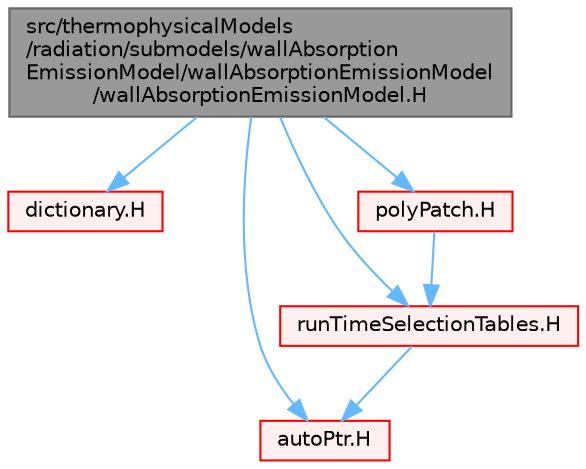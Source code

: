 digraph "src/thermophysicalModels/radiation/submodels/wallAbsorptionEmissionModel/wallAbsorptionEmissionModel/wallAbsorptionEmissionModel.H"
{
 // LATEX_PDF_SIZE
  bgcolor="transparent";
  edge [fontname=Helvetica,fontsize=10,labelfontname=Helvetica,labelfontsize=10];
  node [fontname=Helvetica,fontsize=10,shape=box,height=0.2,width=0.4];
  Node1 [id="Node000001",label="src/thermophysicalModels\l/radiation/submodels/wallAbsorption\lEmissionModel/wallAbsorptionEmissionModel\l/wallAbsorptionEmissionModel.H",height=0.2,width=0.4,color="gray40", fillcolor="grey60", style="filled", fontcolor="black",tooltip=" "];
  Node1 -> Node2 [id="edge1_Node000001_Node000002",color="steelblue1",style="solid",tooltip=" "];
  Node2 [id="Node000002",label="dictionary.H",height=0.2,width=0.4,color="red", fillcolor="#FFF0F0", style="filled",URL="$dictionary_8H.html",tooltip=" "];
  Node1 -> Node77 [id="edge2_Node000001_Node000077",color="steelblue1",style="solid",tooltip=" "];
  Node77 [id="Node000077",label="autoPtr.H",height=0.2,width=0.4,color="red", fillcolor="#FFF0F0", style="filled",URL="$autoPtr_8H.html",tooltip=" "];
  Node1 -> Node91 [id="edge3_Node000001_Node000091",color="steelblue1",style="solid",tooltip=" "];
  Node91 [id="Node000091",label="runTimeSelectionTables.H",height=0.2,width=0.4,color="red", fillcolor="#FFF0F0", style="filled",URL="$runTimeSelectionTables_8H.html",tooltip="Macros to ease declaration of run-time selection tables."];
  Node91 -> Node77 [id="edge4_Node000091_Node000077",color="steelblue1",style="solid",tooltip=" "];
  Node1 -> Node133 [id="edge5_Node000001_Node000133",color="steelblue1",style="solid",tooltip=" "];
  Node133 [id="Node000133",label="polyPatch.H",height=0.2,width=0.4,color="red", fillcolor="#FFF0F0", style="filled",URL="$polyPatch_8H.html",tooltip=" "];
  Node133 -> Node91 [id="edge6_Node000133_Node000091",color="steelblue1",style="solid",tooltip=" "];
}
